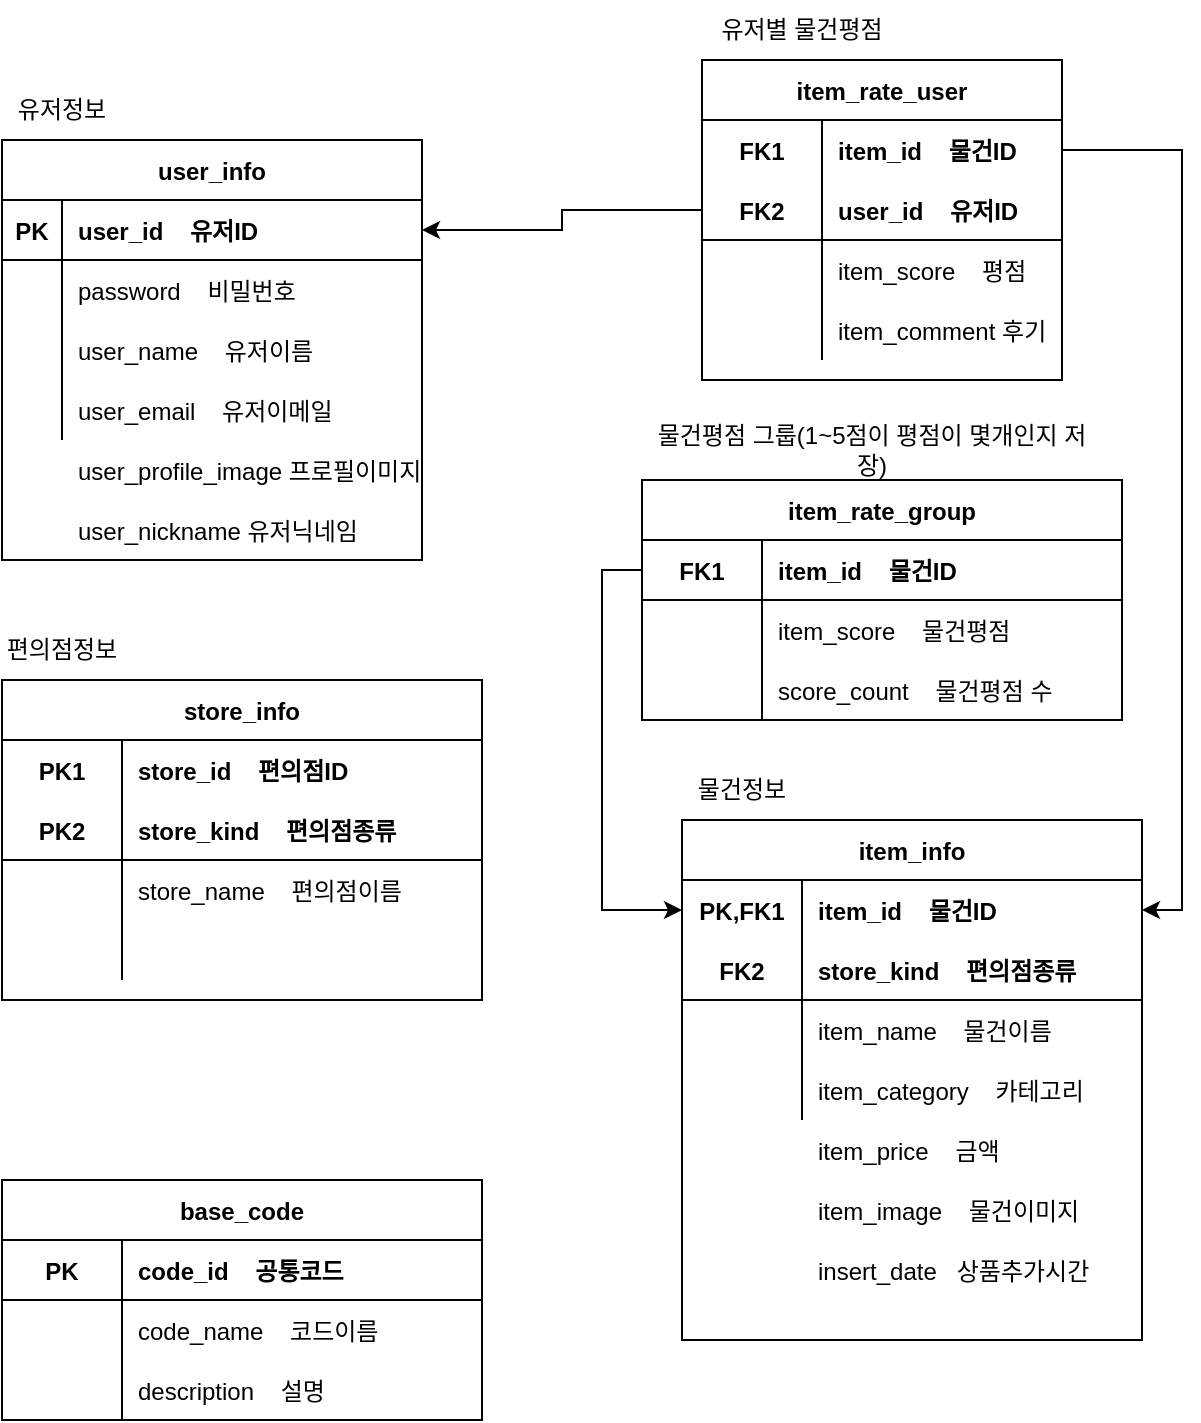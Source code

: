 <mxfile version="17.3.0" type="device"><diagram id="C5RBs43oDa-KdzZeNtuy" name="Page-1"><mxGraphModel dx="1298" dy="809" grid="1" gridSize="10" guides="1" tooltips="1" connect="1" arrows="1" fold="1" page="1" pageScale="1" pageWidth="827" pageHeight="1169" math="0" shadow="0"><root><mxCell id="WIyWlLk6GJQsqaUBKTNV-0"/><mxCell id="WIyWlLk6GJQsqaUBKTNV-1" parent="WIyWlLk6GJQsqaUBKTNV-0"/><mxCell id="B7XJ1PRJF3EZMObP_ogQ-0" value="유저정보" style="text;html=1;strokeColor=none;fillColor=none;align=center;verticalAlign=middle;whiteSpace=wrap;rounded=0;" parent="WIyWlLk6GJQsqaUBKTNV-1" vertex="1"><mxGeometry x="50" y="160" width="60" height="30" as="geometry"/></mxCell><mxCell id="B7XJ1PRJF3EZMObP_ogQ-1" value="편의점정보" style="text;html=1;strokeColor=none;fillColor=none;align=center;verticalAlign=middle;whiteSpace=wrap;rounded=0;" parent="WIyWlLk6GJQsqaUBKTNV-1" vertex="1"><mxGeometry x="50" y="430" width="60" height="30" as="geometry"/></mxCell><mxCell id="B7XJ1PRJF3EZMObP_ogQ-7" value="물건정보" style="text;html=1;strokeColor=none;fillColor=none;align=center;verticalAlign=middle;whiteSpace=wrap;rounded=0;" parent="WIyWlLk6GJQsqaUBKTNV-1" vertex="1"><mxGeometry x="390" y="500" width="60" height="30" as="geometry"/></mxCell><mxCell id="B7XJ1PRJF3EZMObP_ogQ-13" value="유저별 물건평점" style="text;html=1;strokeColor=none;fillColor=none;align=center;verticalAlign=middle;whiteSpace=wrap;rounded=0;" parent="WIyWlLk6GJQsqaUBKTNV-1" vertex="1"><mxGeometry x="400" y="120" width="100" height="30" as="geometry"/></mxCell><mxCell id="B7XJ1PRJF3EZMObP_ogQ-14" value="user_info" style="shape=table;startSize=30;container=1;collapsible=1;childLayout=tableLayout;fixedRows=1;rowLines=0;fontStyle=1;align=center;resizeLast=1;" parent="WIyWlLk6GJQsqaUBKTNV-1" vertex="1"><mxGeometry x="50" y="190" width="210" height="210" as="geometry"/></mxCell><mxCell id="B7XJ1PRJF3EZMObP_ogQ-15" value="" style="shape=partialRectangle;collapsible=0;dropTarget=0;pointerEvents=0;fillColor=none;top=0;left=0;bottom=1;right=0;points=[[0,0.5],[1,0.5]];portConstraint=eastwest;" parent="B7XJ1PRJF3EZMObP_ogQ-14" vertex="1"><mxGeometry y="30" width="210" height="30" as="geometry"/></mxCell><mxCell id="B7XJ1PRJF3EZMObP_ogQ-16" value="PK" style="shape=partialRectangle;connectable=0;fillColor=none;top=0;left=0;bottom=0;right=0;fontStyle=1;overflow=hidden;" parent="B7XJ1PRJF3EZMObP_ogQ-15" vertex="1"><mxGeometry width="30" height="30" as="geometry"><mxRectangle width="30" height="30" as="alternateBounds"/></mxGeometry></mxCell><mxCell id="B7XJ1PRJF3EZMObP_ogQ-17" value="user_id    유저ID" style="shape=partialRectangle;connectable=0;fillColor=none;top=0;left=0;bottom=0;right=0;align=left;spacingLeft=6;fontStyle=1;overflow=hidden;" parent="B7XJ1PRJF3EZMObP_ogQ-15" vertex="1"><mxGeometry x="30" width="180" height="30" as="geometry"><mxRectangle width="180" height="30" as="alternateBounds"/></mxGeometry></mxCell><mxCell id="B7XJ1PRJF3EZMObP_ogQ-18" value="" style="shape=partialRectangle;collapsible=0;dropTarget=0;pointerEvents=0;fillColor=none;top=0;left=0;bottom=0;right=0;points=[[0,0.5],[1,0.5]];portConstraint=eastwest;" parent="B7XJ1PRJF3EZMObP_ogQ-14" vertex="1"><mxGeometry y="60" width="210" height="30" as="geometry"/></mxCell><mxCell id="B7XJ1PRJF3EZMObP_ogQ-19" value="" style="shape=partialRectangle;connectable=0;fillColor=none;top=0;left=0;bottom=0;right=0;editable=1;overflow=hidden;" parent="B7XJ1PRJF3EZMObP_ogQ-18" vertex="1"><mxGeometry width="30" height="30" as="geometry"><mxRectangle width="30" height="30" as="alternateBounds"/></mxGeometry></mxCell><mxCell id="B7XJ1PRJF3EZMObP_ogQ-20" value="password    비밀번호" style="shape=partialRectangle;connectable=0;fillColor=none;top=0;left=0;bottom=0;right=0;align=left;spacingLeft=6;overflow=hidden;" parent="B7XJ1PRJF3EZMObP_ogQ-18" vertex="1"><mxGeometry x="30" width="180" height="30" as="geometry"><mxRectangle width="180" height="30" as="alternateBounds"/></mxGeometry></mxCell><mxCell id="B7XJ1PRJF3EZMObP_ogQ-21" value="" style="shape=partialRectangle;collapsible=0;dropTarget=0;pointerEvents=0;fillColor=none;top=0;left=0;bottom=0;right=0;points=[[0,0.5],[1,0.5]];portConstraint=eastwest;" parent="B7XJ1PRJF3EZMObP_ogQ-14" vertex="1"><mxGeometry y="90" width="210" height="30" as="geometry"/></mxCell><mxCell id="B7XJ1PRJF3EZMObP_ogQ-22" value="" style="shape=partialRectangle;connectable=0;fillColor=none;top=0;left=0;bottom=0;right=0;editable=1;overflow=hidden;" parent="B7XJ1PRJF3EZMObP_ogQ-21" vertex="1"><mxGeometry width="30" height="30" as="geometry"><mxRectangle width="30" height="30" as="alternateBounds"/></mxGeometry></mxCell><mxCell id="B7XJ1PRJF3EZMObP_ogQ-23" value="user_name    유저이름" style="shape=partialRectangle;connectable=0;fillColor=none;top=0;left=0;bottom=0;right=0;align=left;spacingLeft=6;overflow=hidden;" parent="B7XJ1PRJF3EZMObP_ogQ-21" vertex="1"><mxGeometry x="30" width="180" height="30" as="geometry"><mxRectangle width="180" height="30" as="alternateBounds"/></mxGeometry></mxCell><mxCell id="B7XJ1PRJF3EZMObP_ogQ-24" value="" style="shape=partialRectangle;collapsible=0;dropTarget=0;pointerEvents=0;fillColor=none;top=0;left=0;bottom=0;right=0;points=[[0,0.5],[1,0.5]];portConstraint=eastwest;" parent="B7XJ1PRJF3EZMObP_ogQ-14" vertex="1"><mxGeometry y="120" width="210" height="30" as="geometry"/></mxCell><mxCell id="B7XJ1PRJF3EZMObP_ogQ-25" value="" style="shape=partialRectangle;connectable=0;fillColor=none;top=0;left=0;bottom=0;right=0;editable=1;overflow=hidden;" parent="B7XJ1PRJF3EZMObP_ogQ-24" vertex="1"><mxGeometry width="30" height="30" as="geometry"><mxRectangle width="30" height="30" as="alternateBounds"/></mxGeometry></mxCell><mxCell id="B7XJ1PRJF3EZMObP_ogQ-26" value="user_email    유저이메일" style="shape=partialRectangle;connectable=0;fillColor=none;top=0;left=0;bottom=0;right=0;align=left;spacingLeft=6;overflow=hidden;" parent="B7XJ1PRJF3EZMObP_ogQ-24" vertex="1"><mxGeometry x="30" width="180" height="30" as="geometry"><mxRectangle width="180" height="30" as="alternateBounds"/></mxGeometry></mxCell><mxCell id="B7XJ1PRJF3EZMObP_ogQ-67" value="item_rate_user" style="shape=table;startSize=30;container=1;collapsible=1;childLayout=tableLayout;fixedRows=1;rowLines=0;fontStyle=1;align=center;resizeLast=1;" parent="WIyWlLk6GJQsqaUBKTNV-1" vertex="1"><mxGeometry x="400" y="150" width="180" height="160" as="geometry"/></mxCell><mxCell id="B7XJ1PRJF3EZMObP_ogQ-68" value="" style="shape=partialRectangle;collapsible=0;dropTarget=0;pointerEvents=0;fillColor=none;top=0;left=0;bottom=0;right=0;points=[[0,0.5],[1,0.5]];portConstraint=eastwest;" parent="B7XJ1PRJF3EZMObP_ogQ-67" vertex="1"><mxGeometry y="30" width="180" height="30" as="geometry"/></mxCell><mxCell id="B7XJ1PRJF3EZMObP_ogQ-69" value="FK1" style="shape=partialRectangle;connectable=0;fillColor=none;top=0;left=0;bottom=0;right=0;fontStyle=1;overflow=hidden;" parent="B7XJ1PRJF3EZMObP_ogQ-68" vertex="1"><mxGeometry width="60" height="30" as="geometry"><mxRectangle width="60" height="30" as="alternateBounds"/></mxGeometry></mxCell><mxCell id="B7XJ1PRJF3EZMObP_ogQ-70" value="item_id    물건ID" style="shape=partialRectangle;connectable=0;fillColor=none;top=0;left=0;bottom=0;right=0;align=left;spacingLeft=6;fontStyle=1;overflow=hidden;" parent="B7XJ1PRJF3EZMObP_ogQ-68" vertex="1"><mxGeometry x="60" width="120" height="30" as="geometry"><mxRectangle width="120" height="30" as="alternateBounds"/></mxGeometry></mxCell><mxCell id="B7XJ1PRJF3EZMObP_ogQ-71" value="" style="shape=partialRectangle;collapsible=0;dropTarget=0;pointerEvents=0;fillColor=none;top=0;left=0;bottom=1;right=0;points=[[0,0.5],[1,0.5]];portConstraint=eastwest;" parent="B7XJ1PRJF3EZMObP_ogQ-67" vertex="1"><mxGeometry y="60" width="180" height="30" as="geometry"/></mxCell><mxCell id="B7XJ1PRJF3EZMObP_ogQ-72" value="FK2" style="shape=partialRectangle;connectable=0;fillColor=none;top=0;left=0;bottom=0;right=0;fontStyle=1;overflow=hidden;" parent="B7XJ1PRJF3EZMObP_ogQ-71" vertex="1"><mxGeometry width="60" height="30" as="geometry"><mxRectangle width="60" height="30" as="alternateBounds"/></mxGeometry></mxCell><mxCell id="B7XJ1PRJF3EZMObP_ogQ-73" value="user_id    유저ID" style="shape=partialRectangle;connectable=0;fillColor=none;top=0;left=0;bottom=0;right=0;align=left;spacingLeft=6;fontStyle=1;overflow=hidden;" parent="B7XJ1PRJF3EZMObP_ogQ-71" vertex="1"><mxGeometry x="60" width="120" height="30" as="geometry"><mxRectangle width="120" height="30" as="alternateBounds"/></mxGeometry></mxCell><mxCell id="B7XJ1PRJF3EZMObP_ogQ-74" value="" style="shape=partialRectangle;collapsible=0;dropTarget=0;pointerEvents=0;fillColor=none;top=0;left=0;bottom=0;right=0;points=[[0,0.5],[1,0.5]];portConstraint=eastwest;" parent="B7XJ1PRJF3EZMObP_ogQ-67" vertex="1"><mxGeometry y="90" width="180" height="30" as="geometry"/></mxCell><mxCell id="B7XJ1PRJF3EZMObP_ogQ-75" value="" style="shape=partialRectangle;connectable=0;fillColor=none;top=0;left=0;bottom=0;right=0;editable=1;overflow=hidden;" parent="B7XJ1PRJF3EZMObP_ogQ-74" vertex="1"><mxGeometry width="60" height="30" as="geometry"><mxRectangle width="60" height="30" as="alternateBounds"/></mxGeometry></mxCell><mxCell id="B7XJ1PRJF3EZMObP_ogQ-76" value="item_score    평점" style="shape=partialRectangle;connectable=0;fillColor=none;top=0;left=0;bottom=0;right=0;align=left;spacingLeft=6;overflow=hidden;" parent="B7XJ1PRJF3EZMObP_ogQ-74" vertex="1"><mxGeometry x="60" width="120" height="30" as="geometry"><mxRectangle width="120" height="30" as="alternateBounds"/></mxGeometry></mxCell><mxCell id="B7XJ1PRJF3EZMObP_ogQ-77" value="" style="shape=partialRectangle;collapsible=0;dropTarget=0;pointerEvents=0;fillColor=none;top=0;left=0;bottom=0;right=0;points=[[0,0.5],[1,0.5]];portConstraint=eastwest;" parent="B7XJ1PRJF3EZMObP_ogQ-67" vertex="1"><mxGeometry y="120" width="180" height="30" as="geometry"/></mxCell><mxCell id="B7XJ1PRJF3EZMObP_ogQ-78" value="" style="shape=partialRectangle;connectable=0;fillColor=none;top=0;left=0;bottom=0;right=0;editable=1;overflow=hidden;" parent="B7XJ1PRJF3EZMObP_ogQ-77" vertex="1"><mxGeometry width="60" height="30" as="geometry"><mxRectangle width="60" height="30" as="alternateBounds"/></mxGeometry></mxCell><mxCell id="B7XJ1PRJF3EZMObP_ogQ-79" value="item_comment 후기" style="shape=partialRectangle;connectable=0;fillColor=none;top=0;left=0;bottom=0;right=0;align=left;spacingLeft=6;overflow=hidden;" parent="B7XJ1PRJF3EZMObP_ogQ-77" vertex="1"><mxGeometry x="60" width="120" height="30" as="geometry"><mxRectangle width="120" height="30" as="alternateBounds"/></mxGeometry></mxCell><mxCell id="B7XJ1PRJF3EZMObP_ogQ-94" style="edgeStyle=orthogonalEdgeStyle;rounded=0;orthogonalLoop=1;jettySize=auto;html=1;exitX=0;exitY=0.5;exitDx=0;exitDy=0;entryX=1;entryY=0.5;entryDx=0;entryDy=0;" parent="WIyWlLk6GJQsqaUBKTNV-1" source="B7XJ1PRJF3EZMObP_ogQ-71" target="B7XJ1PRJF3EZMObP_ogQ-15" edge="1"><mxGeometry relative="1" as="geometry"/></mxCell><mxCell id="B7XJ1PRJF3EZMObP_ogQ-95" style="edgeStyle=orthogonalEdgeStyle;rounded=0;orthogonalLoop=1;jettySize=auto;html=1;exitX=1;exitY=0.5;exitDx=0;exitDy=0;entryX=1;entryY=0.5;entryDx=0;entryDy=0;" parent="WIyWlLk6GJQsqaUBKTNV-1" source="B7XJ1PRJF3EZMObP_ogQ-68" target="B7XJ1PRJF3EZMObP_ogQ-111" edge="1"><mxGeometry relative="1" as="geometry"><mxPoint x="580" y="455" as="targetPoint"/></mxGeometry></mxCell><mxCell id="B7XJ1PRJF3EZMObP_ogQ-97" value="store_info" style="shape=table;startSize=30;container=1;collapsible=1;childLayout=tableLayout;fixedRows=1;rowLines=0;fontStyle=1;align=center;resizeLast=1;" parent="WIyWlLk6GJQsqaUBKTNV-1" vertex="1"><mxGeometry x="50" y="460" width="240" height="160" as="geometry"/></mxCell><mxCell id="B7XJ1PRJF3EZMObP_ogQ-98" value="" style="shape=partialRectangle;collapsible=0;dropTarget=0;pointerEvents=0;fillColor=none;top=0;left=0;bottom=0;right=0;points=[[0,0.5],[1,0.5]];portConstraint=eastwest;" parent="B7XJ1PRJF3EZMObP_ogQ-97" vertex="1"><mxGeometry y="30" width="240" height="30" as="geometry"/></mxCell><mxCell id="B7XJ1PRJF3EZMObP_ogQ-99" value="PK1" style="shape=partialRectangle;connectable=0;fillColor=none;top=0;left=0;bottom=0;right=0;fontStyle=1;overflow=hidden;" parent="B7XJ1PRJF3EZMObP_ogQ-98" vertex="1"><mxGeometry width="60" height="30" as="geometry"><mxRectangle width="60" height="30" as="alternateBounds"/></mxGeometry></mxCell><mxCell id="B7XJ1PRJF3EZMObP_ogQ-100" value="store_id    편의점ID" style="shape=partialRectangle;connectable=0;fillColor=none;top=0;left=0;bottom=0;right=0;align=left;spacingLeft=6;fontStyle=1;overflow=hidden;" parent="B7XJ1PRJF3EZMObP_ogQ-98" vertex="1"><mxGeometry x="60" width="180" height="30" as="geometry"><mxRectangle width="180" height="30" as="alternateBounds"/></mxGeometry></mxCell><mxCell id="B7XJ1PRJF3EZMObP_ogQ-101" value="" style="shape=partialRectangle;collapsible=0;dropTarget=0;pointerEvents=0;fillColor=none;top=0;left=0;bottom=1;right=0;points=[[0,0.5],[1,0.5]];portConstraint=eastwest;" parent="B7XJ1PRJF3EZMObP_ogQ-97" vertex="1"><mxGeometry y="60" width="240" height="30" as="geometry"/></mxCell><mxCell id="B7XJ1PRJF3EZMObP_ogQ-102" value="PK2" style="shape=partialRectangle;connectable=0;fillColor=none;top=0;left=0;bottom=0;right=0;fontStyle=1;overflow=hidden;" parent="B7XJ1PRJF3EZMObP_ogQ-101" vertex="1"><mxGeometry width="60" height="30" as="geometry"><mxRectangle width="60" height="30" as="alternateBounds"/></mxGeometry></mxCell><mxCell id="B7XJ1PRJF3EZMObP_ogQ-103" value="store_kind    편의점종류" style="shape=partialRectangle;connectable=0;fillColor=none;top=0;left=0;bottom=0;right=0;align=left;spacingLeft=6;fontStyle=1;overflow=hidden;" parent="B7XJ1PRJF3EZMObP_ogQ-101" vertex="1"><mxGeometry x="60" width="180" height="30" as="geometry"><mxRectangle width="180" height="30" as="alternateBounds"/></mxGeometry></mxCell><mxCell id="B7XJ1PRJF3EZMObP_ogQ-104" value="" style="shape=partialRectangle;collapsible=0;dropTarget=0;pointerEvents=0;fillColor=none;top=0;left=0;bottom=0;right=0;points=[[0,0.5],[1,0.5]];portConstraint=eastwest;" parent="B7XJ1PRJF3EZMObP_ogQ-97" vertex="1"><mxGeometry y="90" width="240" height="30" as="geometry"/></mxCell><mxCell id="B7XJ1PRJF3EZMObP_ogQ-105" value="" style="shape=partialRectangle;connectable=0;fillColor=none;top=0;left=0;bottom=0;right=0;editable=1;overflow=hidden;" parent="B7XJ1PRJF3EZMObP_ogQ-104" vertex="1"><mxGeometry width="60" height="30" as="geometry"><mxRectangle width="60" height="30" as="alternateBounds"/></mxGeometry></mxCell><mxCell id="B7XJ1PRJF3EZMObP_ogQ-106" value="store_name    편의점이름" style="shape=partialRectangle;connectable=0;fillColor=none;top=0;left=0;bottom=0;right=0;align=left;spacingLeft=6;overflow=hidden;" parent="B7XJ1PRJF3EZMObP_ogQ-104" vertex="1"><mxGeometry x="60" width="180" height="30" as="geometry"><mxRectangle width="180" height="30" as="alternateBounds"/></mxGeometry></mxCell><mxCell id="B7XJ1PRJF3EZMObP_ogQ-107" value="" style="shape=partialRectangle;collapsible=0;dropTarget=0;pointerEvents=0;fillColor=none;top=0;left=0;bottom=0;right=0;points=[[0,0.5],[1,0.5]];portConstraint=eastwest;" parent="B7XJ1PRJF3EZMObP_ogQ-97" vertex="1"><mxGeometry y="120" width="240" height="30" as="geometry"/></mxCell><mxCell id="B7XJ1PRJF3EZMObP_ogQ-108" value="" style="shape=partialRectangle;connectable=0;fillColor=none;top=0;left=0;bottom=0;right=0;editable=1;overflow=hidden;" parent="B7XJ1PRJF3EZMObP_ogQ-107" vertex="1"><mxGeometry width="60" height="30" as="geometry"><mxRectangle width="60" height="30" as="alternateBounds"/></mxGeometry></mxCell><mxCell id="B7XJ1PRJF3EZMObP_ogQ-109" value="" style="shape=partialRectangle;connectable=0;fillColor=none;top=0;left=0;bottom=0;right=0;align=left;spacingLeft=6;overflow=hidden;" parent="B7XJ1PRJF3EZMObP_ogQ-107" vertex="1"><mxGeometry x="60" width="180" height="30" as="geometry"><mxRectangle width="180" height="30" as="alternateBounds"/></mxGeometry></mxCell><mxCell id="B7XJ1PRJF3EZMObP_ogQ-110" value="item_info" style="shape=table;startSize=30;container=1;collapsible=1;childLayout=tableLayout;fixedRows=1;rowLines=0;fontStyle=1;align=center;resizeLast=1;" parent="WIyWlLk6GJQsqaUBKTNV-1" vertex="1"><mxGeometry x="390" y="530" width="230" height="260" as="geometry"/></mxCell><mxCell id="B7XJ1PRJF3EZMObP_ogQ-111" value="" style="shape=partialRectangle;collapsible=0;dropTarget=0;pointerEvents=0;fillColor=none;top=0;left=0;bottom=0;right=0;points=[[0,0.5],[1,0.5]];portConstraint=eastwest;" parent="B7XJ1PRJF3EZMObP_ogQ-110" vertex="1"><mxGeometry y="30" width="230" height="30" as="geometry"/></mxCell><mxCell id="B7XJ1PRJF3EZMObP_ogQ-112" value="PK,FK1" style="shape=partialRectangle;connectable=0;fillColor=none;top=0;left=0;bottom=0;right=0;fontStyle=1;overflow=hidden;" parent="B7XJ1PRJF3EZMObP_ogQ-111" vertex="1"><mxGeometry width="60" height="30" as="geometry"><mxRectangle width="60" height="30" as="alternateBounds"/></mxGeometry></mxCell><mxCell id="B7XJ1PRJF3EZMObP_ogQ-113" value="item_id    물건ID" style="shape=partialRectangle;connectable=0;fillColor=none;top=0;left=0;bottom=0;right=0;align=left;spacingLeft=6;fontStyle=1;overflow=hidden;" parent="B7XJ1PRJF3EZMObP_ogQ-111" vertex="1"><mxGeometry x="60" width="170" height="30" as="geometry"><mxRectangle width="170" height="30" as="alternateBounds"/></mxGeometry></mxCell><mxCell id="B7XJ1PRJF3EZMObP_ogQ-114" value="" style="shape=partialRectangle;collapsible=0;dropTarget=0;pointerEvents=0;fillColor=none;top=0;left=0;bottom=1;right=0;points=[[0,0.5],[1,0.5]];portConstraint=eastwest;" parent="B7XJ1PRJF3EZMObP_ogQ-110" vertex="1"><mxGeometry y="60" width="230" height="30" as="geometry"/></mxCell><mxCell id="B7XJ1PRJF3EZMObP_ogQ-115" value="FK2" style="shape=partialRectangle;connectable=0;fillColor=none;top=0;left=0;bottom=0;right=0;fontStyle=1;overflow=hidden;" parent="B7XJ1PRJF3EZMObP_ogQ-114" vertex="1"><mxGeometry width="60" height="30" as="geometry"><mxRectangle width="60" height="30" as="alternateBounds"/></mxGeometry></mxCell><mxCell id="B7XJ1PRJF3EZMObP_ogQ-116" value="store_kind    편의점종류" style="shape=partialRectangle;connectable=0;fillColor=none;top=0;left=0;bottom=0;right=0;align=left;spacingLeft=6;fontStyle=1;overflow=hidden;" parent="B7XJ1PRJF3EZMObP_ogQ-114" vertex="1"><mxGeometry x="60" width="170" height="30" as="geometry"><mxRectangle width="170" height="30" as="alternateBounds"/></mxGeometry></mxCell><mxCell id="B7XJ1PRJF3EZMObP_ogQ-117" value="" style="shape=partialRectangle;collapsible=0;dropTarget=0;pointerEvents=0;fillColor=none;top=0;left=0;bottom=0;right=0;points=[[0,0.5],[1,0.5]];portConstraint=eastwest;" parent="B7XJ1PRJF3EZMObP_ogQ-110" vertex="1"><mxGeometry y="90" width="230" height="30" as="geometry"/></mxCell><mxCell id="B7XJ1PRJF3EZMObP_ogQ-118" value="" style="shape=partialRectangle;connectable=0;fillColor=none;top=0;left=0;bottom=0;right=0;editable=1;overflow=hidden;" parent="B7XJ1PRJF3EZMObP_ogQ-117" vertex="1"><mxGeometry width="60" height="30" as="geometry"><mxRectangle width="60" height="30" as="alternateBounds"/></mxGeometry></mxCell><mxCell id="B7XJ1PRJF3EZMObP_ogQ-119" value="item_name    물건이름" style="shape=partialRectangle;connectable=0;fillColor=none;top=0;left=0;bottom=0;right=0;align=left;spacingLeft=6;overflow=hidden;" parent="B7XJ1PRJF3EZMObP_ogQ-117" vertex="1"><mxGeometry x="60" width="170" height="30" as="geometry"><mxRectangle width="170" height="30" as="alternateBounds"/></mxGeometry></mxCell><mxCell id="B7XJ1PRJF3EZMObP_ogQ-120" value="" style="shape=partialRectangle;collapsible=0;dropTarget=0;pointerEvents=0;fillColor=none;top=0;left=0;bottom=0;right=0;points=[[0,0.5],[1,0.5]];portConstraint=eastwest;" parent="B7XJ1PRJF3EZMObP_ogQ-110" vertex="1"><mxGeometry y="120" width="230" height="30" as="geometry"/></mxCell><mxCell id="B7XJ1PRJF3EZMObP_ogQ-121" value="" style="shape=partialRectangle;connectable=0;fillColor=none;top=0;left=0;bottom=0;right=0;editable=1;overflow=hidden;" parent="B7XJ1PRJF3EZMObP_ogQ-120" vertex="1"><mxGeometry width="60" height="30" as="geometry"><mxRectangle width="60" height="30" as="alternateBounds"/></mxGeometry></mxCell><mxCell id="B7XJ1PRJF3EZMObP_ogQ-122" value="" style="shape=partialRectangle;connectable=0;fillColor=none;top=0;left=0;bottom=0;right=0;align=left;spacingLeft=6;overflow=hidden;" parent="B7XJ1PRJF3EZMObP_ogQ-120" vertex="1"><mxGeometry x="60" width="170" height="30" as="geometry"><mxRectangle width="170" height="30" as="alternateBounds"/></mxGeometry></mxCell><mxCell id="B7XJ1PRJF3EZMObP_ogQ-123" value="item_category    카테고리" style="shape=partialRectangle;connectable=0;fillColor=none;top=0;left=0;bottom=0;right=0;align=left;spacingLeft=6;overflow=hidden;" parent="WIyWlLk6GJQsqaUBKTNV-1" vertex="1"><mxGeometry x="450" y="650" width="150" height="30" as="geometry"><mxRectangle width="150" height="30" as="alternateBounds"/></mxGeometry></mxCell><mxCell id="B7XJ1PRJF3EZMObP_ogQ-124" value="item_price    금액" style="shape=partialRectangle;connectable=0;fillColor=none;top=0;left=0;bottom=0;right=0;align=left;spacingLeft=6;overflow=hidden;" parent="WIyWlLk6GJQsqaUBKTNV-1" vertex="1"><mxGeometry x="450" y="680" width="150" height="30" as="geometry"><mxRectangle width="150" height="30" as="alternateBounds"/></mxGeometry></mxCell><mxCell id="B7XJ1PRJF3EZMObP_ogQ-141" value="item_image    물건이미지" style="shape=partialRectangle;connectable=0;fillColor=none;top=0;left=0;bottom=0;right=0;align=left;spacingLeft=6;overflow=hidden;" parent="WIyWlLk6GJQsqaUBKTNV-1" vertex="1"><mxGeometry x="450" y="710" width="150" height="30" as="geometry"><mxRectangle width="150" height="30" as="alternateBounds"/></mxGeometry></mxCell><mxCell id="B7XJ1PRJF3EZMObP_ogQ-142" value="item_rate_group" style="shape=table;startSize=30;container=1;collapsible=1;childLayout=tableLayout;fixedRows=1;rowLines=0;fontStyle=1;align=center;resizeLast=1;" parent="WIyWlLk6GJQsqaUBKTNV-1" vertex="1"><mxGeometry x="370" y="360" width="240" height="120" as="geometry"/></mxCell><mxCell id="B7XJ1PRJF3EZMObP_ogQ-143" value="" style="shape=partialRectangle;collapsible=0;dropTarget=0;pointerEvents=0;fillColor=none;top=0;left=0;bottom=1;right=0;points=[[0,0.5],[1,0.5]];portConstraint=eastwest;" parent="B7XJ1PRJF3EZMObP_ogQ-142" vertex="1"><mxGeometry y="30" width="240" height="30" as="geometry"/></mxCell><mxCell id="B7XJ1PRJF3EZMObP_ogQ-144" value="FK1" style="shape=partialRectangle;connectable=0;fillColor=none;top=0;left=0;bottom=0;right=0;fontStyle=1;overflow=hidden;" parent="B7XJ1PRJF3EZMObP_ogQ-143" vertex="1"><mxGeometry width="60" height="30" as="geometry"><mxRectangle width="60" height="30" as="alternateBounds"/></mxGeometry></mxCell><mxCell id="B7XJ1PRJF3EZMObP_ogQ-145" value="item_id    물건ID" style="shape=partialRectangle;connectable=0;fillColor=none;top=0;left=0;bottom=0;right=0;align=left;spacingLeft=6;fontStyle=1;overflow=hidden;" parent="B7XJ1PRJF3EZMObP_ogQ-143" vertex="1"><mxGeometry x="60" width="180" height="30" as="geometry"><mxRectangle width="180" height="30" as="alternateBounds"/></mxGeometry></mxCell><mxCell id="B7XJ1PRJF3EZMObP_ogQ-146" value="" style="shape=partialRectangle;collapsible=0;dropTarget=0;pointerEvents=0;fillColor=none;top=0;left=0;bottom=0;right=0;points=[[0,0.5],[1,0.5]];portConstraint=eastwest;" parent="B7XJ1PRJF3EZMObP_ogQ-142" vertex="1"><mxGeometry y="60" width="240" height="30" as="geometry"/></mxCell><mxCell id="B7XJ1PRJF3EZMObP_ogQ-147" value="" style="shape=partialRectangle;connectable=0;fillColor=none;top=0;left=0;bottom=0;right=0;editable=1;overflow=hidden;" parent="B7XJ1PRJF3EZMObP_ogQ-146" vertex="1"><mxGeometry width="60" height="30" as="geometry"><mxRectangle width="60" height="30" as="alternateBounds"/></mxGeometry></mxCell><mxCell id="B7XJ1PRJF3EZMObP_ogQ-148" value="item_score    물건평점" style="shape=partialRectangle;connectable=0;fillColor=none;top=0;left=0;bottom=0;right=0;align=left;spacingLeft=6;overflow=hidden;" parent="B7XJ1PRJF3EZMObP_ogQ-146" vertex="1"><mxGeometry x="60" width="180" height="30" as="geometry"><mxRectangle width="180" height="30" as="alternateBounds"/></mxGeometry></mxCell><mxCell id="B7XJ1PRJF3EZMObP_ogQ-149" value="" style="shape=partialRectangle;collapsible=0;dropTarget=0;pointerEvents=0;fillColor=none;top=0;left=0;bottom=0;right=0;points=[[0,0.5],[1,0.5]];portConstraint=eastwest;" parent="B7XJ1PRJF3EZMObP_ogQ-142" vertex="1"><mxGeometry y="90" width="240" height="30" as="geometry"/></mxCell><mxCell id="B7XJ1PRJF3EZMObP_ogQ-150" value="" style="shape=partialRectangle;connectable=0;fillColor=none;top=0;left=0;bottom=0;right=0;editable=1;overflow=hidden;" parent="B7XJ1PRJF3EZMObP_ogQ-149" vertex="1"><mxGeometry width="60" height="30" as="geometry"><mxRectangle width="60" height="30" as="alternateBounds"/></mxGeometry></mxCell><mxCell id="B7XJ1PRJF3EZMObP_ogQ-151" value="" style="shape=partialRectangle;connectable=0;fillColor=none;top=0;left=0;bottom=0;right=0;align=left;spacingLeft=6;overflow=hidden;" parent="B7XJ1PRJF3EZMObP_ogQ-149" vertex="1"><mxGeometry x="60" width="180" height="30" as="geometry"><mxRectangle width="180" height="30" as="alternateBounds"/></mxGeometry></mxCell><mxCell id="B7XJ1PRJF3EZMObP_ogQ-152" value="물건평점 그룹(1~5점이 평점이 몇개인지 저장)" style="text;html=1;strokeColor=none;fillColor=none;align=center;verticalAlign=middle;whiteSpace=wrap;rounded=0;" parent="WIyWlLk6GJQsqaUBKTNV-1" vertex="1"><mxGeometry x="370" y="330" width="230" height="30" as="geometry"/></mxCell><mxCell id="B7XJ1PRJF3EZMObP_ogQ-153" value="score_count    물건평점 수" style="shape=partialRectangle;connectable=0;fillColor=none;top=0;left=0;bottom=0;right=0;align=left;spacingLeft=6;overflow=hidden;" parent="WIyWlLk6GJQsqaUBKTNV-1" vertex="1"><mxGeometry x="430" y="450" width="180" height="30" as="geometry"><mxRectangle width="180" height="30" as="alternateBounds"/></mxGeometry></mxCell><mxCell id="B7XJ1PRJF3EZMObP_ogQ-154" style="edgeStyle=orthogonalEdgeStyle;rounded=0;orthogonalLoop=1;jettySize=auto;html=1;exitX=0;exitY=0.5;exitDx=0;exitDy=0;entryX=0;entryY=0.5;entryDx=0;entryDy=0;" parent="WIyWlLk6GJQsqaUBKTNV-1" source="B7XJ1PRJF3EZMObP_ogQ-143" target="B7XJ1PRJF3EZMObP_ogQ-111" edge="1"><mxGeometry relative="1" as="geometry"/></mxCell><mxCell id="B7XJ1PRJF3EZMObP_ogQ-155" value="base_code" style="shape=table;startSize=30;container=1;collapsible=1;childLayout=tableLayout;fixedRows=1;rowLines=0;fontStyle=1;align=center;resizeLast=1;" parent="WIyWlLk6GJQsqaUBKTNV-1" vertex="1"><mxGeometry x="50" y="710" width="240" height="120" as="geometry"/></mxCell><mxCell id="B7XJ1PRJF3EZMObP_ogQ-156" value="" style="shape=partialRectangle;collapsible=0;dropTarget=0;pointerEvents=0;fillColor=none;top=0;left=0;bottom=1;right=0;points=[[0,0.5],[1,0.5]];portConstraint=eastwest;" parent="B7XJ1PRJF3EZMObP_ogQ-155" vertex="1"><mxGeometry y="30" width="240" height="30" as="geometry"/></mxCell><mxCell id="B7XJ1PRJF3EZMObP_ogQ-157" value="PK" style="shape=partialRectangle;connectable=0;fillColor=none;top=0;left=0;bottom=0;right=0;fontStyle=1;overflow=hidden;" parent="B7XJ1PRJF3EZMObP_ogQ-156" vertex="1"><mxGeometry width="60" height="30" as="geometry"><mxRectangle width="60" height="30" as="alternateBounds"/></mxGeometry></mxCell><mxCell id="B7XJ1PRJF3EZMObP_ogQ-158" value="code_id    공통코드" style="shape=partialRectangle;connectable=0;fillColor=none;top=0;left=0;bottom=0;right=0;align=left;spacingLeft=6;fontStyle=1;overflow=hidden;" parent="B7XJ1PRJF3EZMObP_ogQ-156" vertex="1"><mxGeometry x="60" width="180" height="30" as="geometry"><mxRectangle width="180" height="30" as="alternateBounds"/></mxGeometry></mxCell><mxCell id="B7XJ1PRJF3EZMObP_ogQ-159" value="" style="shape=partialRectangle;collapsible=0;dropTarget=0;pointerEvents=0;fillColor=none;top=0;left=0;bottom=0;right=0;points=[[0,0.5],[1,0.5]];portConstraint=eastwest;" parent="B7XJ1PRJF3EZMObP_ogQ-155" vertex="1"><mxGeometry y="60" width="240" height="30" as="geometry"/></mxCell><mxCell id="B7XJ1PRJF3EZMObP_ogQ-160" value="" style="shape=partialRectangle;connectable=0;fillColor=none;top=0;left=0;bottom=0;right=0;editable=1;overflow=hidden;" parent="B7XJ1PRJF3EZMObP_ogQ-159" vertex="1"><mxGeometry width="60" height="30" as="geometry"><mxRectangle width="60" height="30" as="alternateBounds"/></mxGeometry></mxCell><mxCell id="B7XJ1PRJF3EZMObP_ogQ-161" value="code_name    코드이름" style="shape=partialRectangle;connectable=0;fillColor=none;top=0;left=0;bottom=0;right=0;align=left;spacingLeft=6;overflow=hidden;" parent="B7XJ1PRJF3EZMObP_ogQ-159" vertex="1"><mxGeometry x="60" width="180" height="30" as="geometry"><mxRectangle width="180" height="30" as="alternateBounds"/></mxGeometry></mxCell><mxCell id="B7XJ1PRJF3EZMObP_ogQ-162" value="" style="shape=partialRectangle;collapsible=0;dropTarget=0;pointerEvents=0;fillColor=none;top=0;left=0;bottom=0;right=0;points=[[0,0.5],[1,0.5]];portConstraint=eastwest;" parent="B7XJ1PRJF3EZMObP_ogQ-155" vertex="1"><mxGeometry y="90" width="240" height="30" as="geometry"/></mxCell><mxCell id="B7XJ1PRJF3EZMObP_ogQ-163" value="" style="shape=partialRectangle;connectable=0;fillColor=none;top=0;left=0;bottom=0;right=0;editable=1;overflow=hidden;" parent="B7XJ1PRJF3EZMObP_ogQ-162" vertex="1"><mxGeometry width="60" height="30" as="geometry"><mxRectangle width="60" height="30" as="alternateBounds"/></mxGeometry></mxCell><mxCell id="B7XJ1PRJF3EZMObP_ogQ-164" value="description    설명" style="shape=partialRectangle;connectable=0;fillColor=none;top=0;left=0;bottom=0;right=0;align=left;spacingLeft=6;overflow=hidden;" parent="B7XJ1PRJF3EZMObP_ogQ-162" vertex="1"><mxGeometry x="60" width="180" height="30" as="geometry"><mxRectangle width="180" height="30" as="alternateBounds"/></mxGeometry></mxCell><mxCell id="RIfqvsC4YHfSJuoRK8Mf-0" value="insert_date   상품추가시간" style="shape=partialRectangle;connectable=0;fillColor=none;top=0;left=0;bottom=0;right=0;align=left;spacingLeft=6;overflow=hidden;" parent="WIyWlLk6GJQsqaUBKTNV-1" vertex="1"><mxGeometry x="450" y="740" width="150" height="30" as="geometry"><mxRectangle width="150" height="30" as="alternateBounds"/></mxGeometry></mxCell><mxCell id="oJUlYeEYXq9t5A5nUxg--0" value="user_nickname 유저닉네임" style="shape=partialRectangle;connectable=0;fillColor=none;top=0;left=0;bottom=0;right=0;align=left;spacingLeft=6;overflow=hidden;" vertex="1" parent="WIyWlLk6GJQsqaUBKTNV-1"><mxGeometry x="80" y="370" width="150" height="30" as="geometry"><mxRectangle width="150" height="30" as="alternateBounds"/></mxGeometry></mxCell><mxCell id="oJUlYeEYXq9t5A5nUxg--1" value="user_profile_image 프로필이미지" style="shape=partialRectangle;connectable=0;fillColor=none;top=0;left=0;bottom=0;right=0;align=left;spacingLeft=6;overflow=hidden;" vertex="1" parent="WIyWlLk6GJQsqaUBKTNV-1"><mxGeometry x="80" y="340" width="180" height="30" as="geometry"><mxRectangle width="150" height="30" as="alternateBounds"/></mxGeometry></mxCell></root></mxGraphModel></diagram></mxfile>